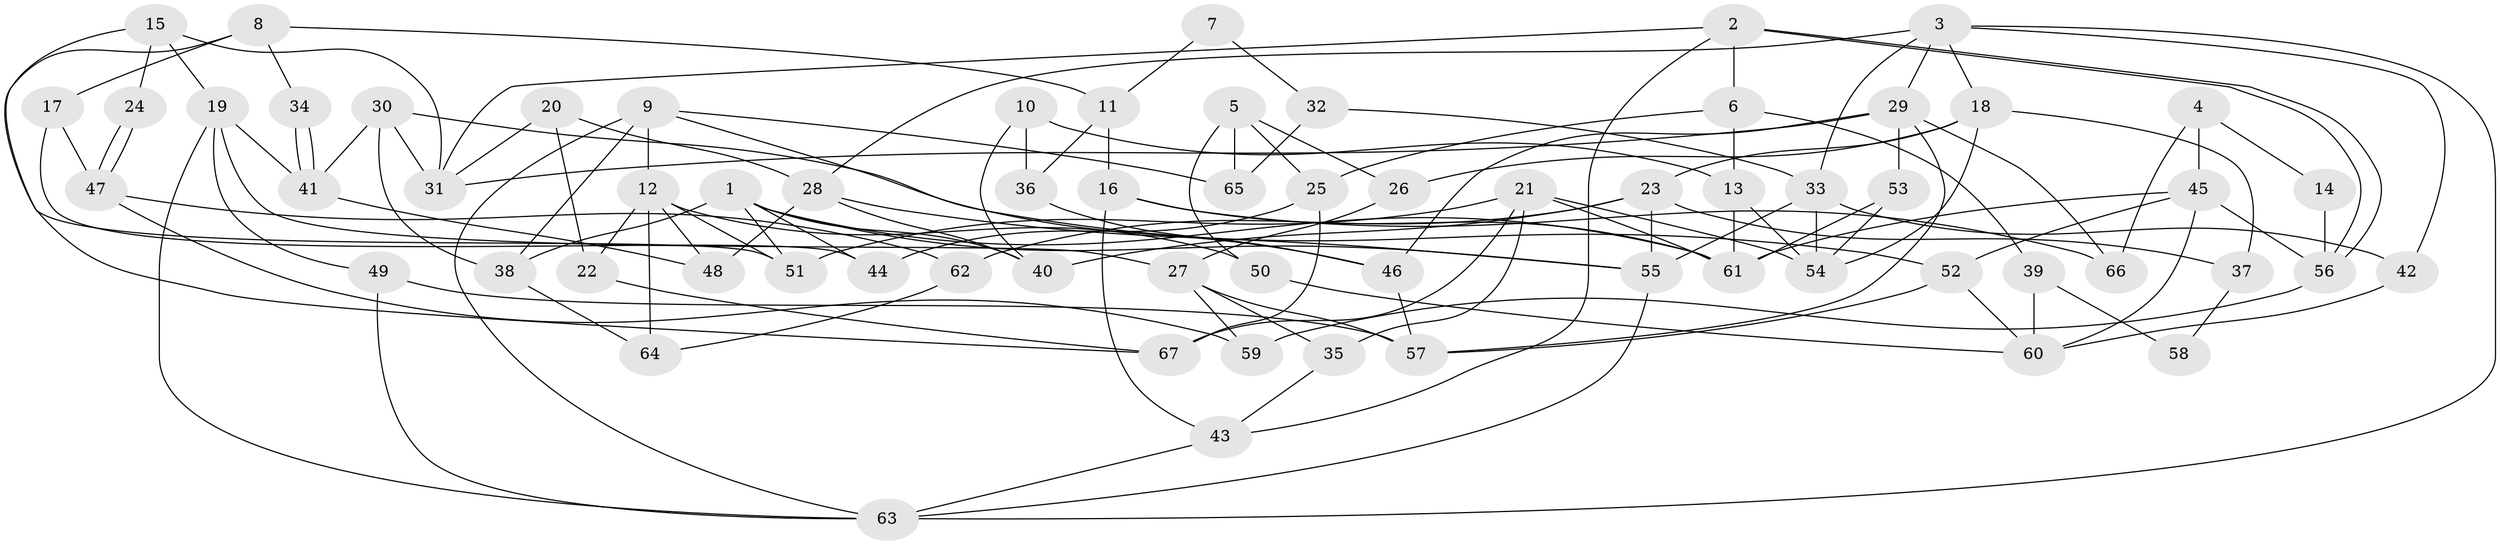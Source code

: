 // coarse degree distribution, {4: 0.2, 3: 0.25, 7: 0.05, 5: 0.25, 9: 0.05, 8: 0.05, 2: 0.05, 6: 0.05, 10: 0.05}
// Generated by graph-tools (version 1.1) at 2025/52/03/04/25 21:52:52]
// undirected, 67 vertices, 134 edges
graph export_dot {
graph [start="1"]
  node [color=gray90,style=filled];
  1;
  2;
  3;
  4;
  5;
  6;
  7;
  8;
  9;
  10;
  11;
  12;
  13;
  14;
  15;
  16;
  17;
  18;
  19;
  20;
  21;
  22;
  23;
  24;
  25;
  26;
  27;
  28;
  29;
  30;
  31;
  32;
  33;
  34;
  35;
  36;
  37;
  38;
  39;
  40;
  41;
  42;
  43;
  44;
  45;
  46;
  47;
  48;
  49;
  50;
  51;
  52;
  53;
  54;
  55;
  56;
  57;
  58;
  59;
  60;
  61;
  62;
  63;
  64;
  65;
  66;
  67;
  1 -- 55;
  1 -- 51;
  1 -- 38;
  1 -- 40;
  1 -- 44;
  1 -- 61;
  2 -- 31;
  2 -- 56;
  2 -- 56;
  2 -- 6;
  2 -- 43;
  3 -- 28;
  3 -- 33;
  3 -- 18;
  3 -- 29;
  3 -- 42;
  3 -- 63;
  4 -- 45;
  4 -- 66;
  4 -- 14;
  5 -- 26;
  5 -- 25;
  5 -- 50;
  5 -- 65;
  6 -- 13;
  6 -- 25;
  6 -- 39;
  7 -- 11;
  7 -- 32;
  8 -- 11;
  8 -- 67;
  8 -- 17;
  8 -- 34;
  9 -- 63;
  9 -- 46;
  9 -- 12;
  9 -- 38;
  9 -- 65;
  10 -- 40;
  10 -- 13;
  10 -- 36;
  11 -- 36;
  11 -- 16;
  12 -- 64;
  12 -- 22;
  12 -- 48;
  12 -- 50;
  12 -- 51;
  13 -- 61;
  13 -- 54;
  14 -- 56;
  15 -- 19;
  15 -- 31;
  15 -- 24;
  15 -- 51;
  16 -- 43;
  16 -- 61;
  16 -- 66;
  17 -- 44;
  17 -- 47;
  18 -- 54;
  18 -- 23;
  18 -- 26;
  18 -- 37;
  19 -- 27;
  19 -- 41;
  19 -- 49;
  19 -- 63;
  20 -- 31;
  20 -- 28;
  20 -- 22;
  21 -- 51;
  21 -- 61;
  21 -- 35;
  21 -- 54;
  21 -- 67;
  22 -- 67;
  23 -- 40;
  23 -- 37;
  23 -- 55;
  23 -- 62;
  24 -- 47;
  24 -- 47;
  25 -- 67;
  25 -- 44;
  26 -- 27;
  27 -- 57;
  27 -- 35;
  27 -- 59;
  28 -- 48;
  28 -- 55;
  28 -- 40;
  29 -- 53;
  29 -- 31;
  29 -- 46;
  29 -- 57;
  29 -- 66;
  30 -- 38;
  30 -- 52;
  30 -- 31;
  30 -- 41;
  32 -- 65;
  32 -- 33;
  33 -- 55;
  33 -- 42;
  33 -- 54;
  34 -- 41;
  34 -- 41;
  35 -- 43;
  36 -- 46;
  37 -- 58;
  38 -- 64;
  39 -- 60;
  39 -- 58;
  41 -- 48;
  42 -- 60;
  43 -- 63;
  45 -- 56;
  45 -- 60;
  45 -- 52;
  45 -- 61;
  46 -- 57;
  47 -- 59;
  47 -- 62;
  49 -- 63;
  49 -- 57;
  50 -- 60;
  52 -- 57;
  52 -- 60;
  53 -- 61;
  53 -- 54;
  55 -- 63;
  56 -- 59;
  62 -- 64;
}
